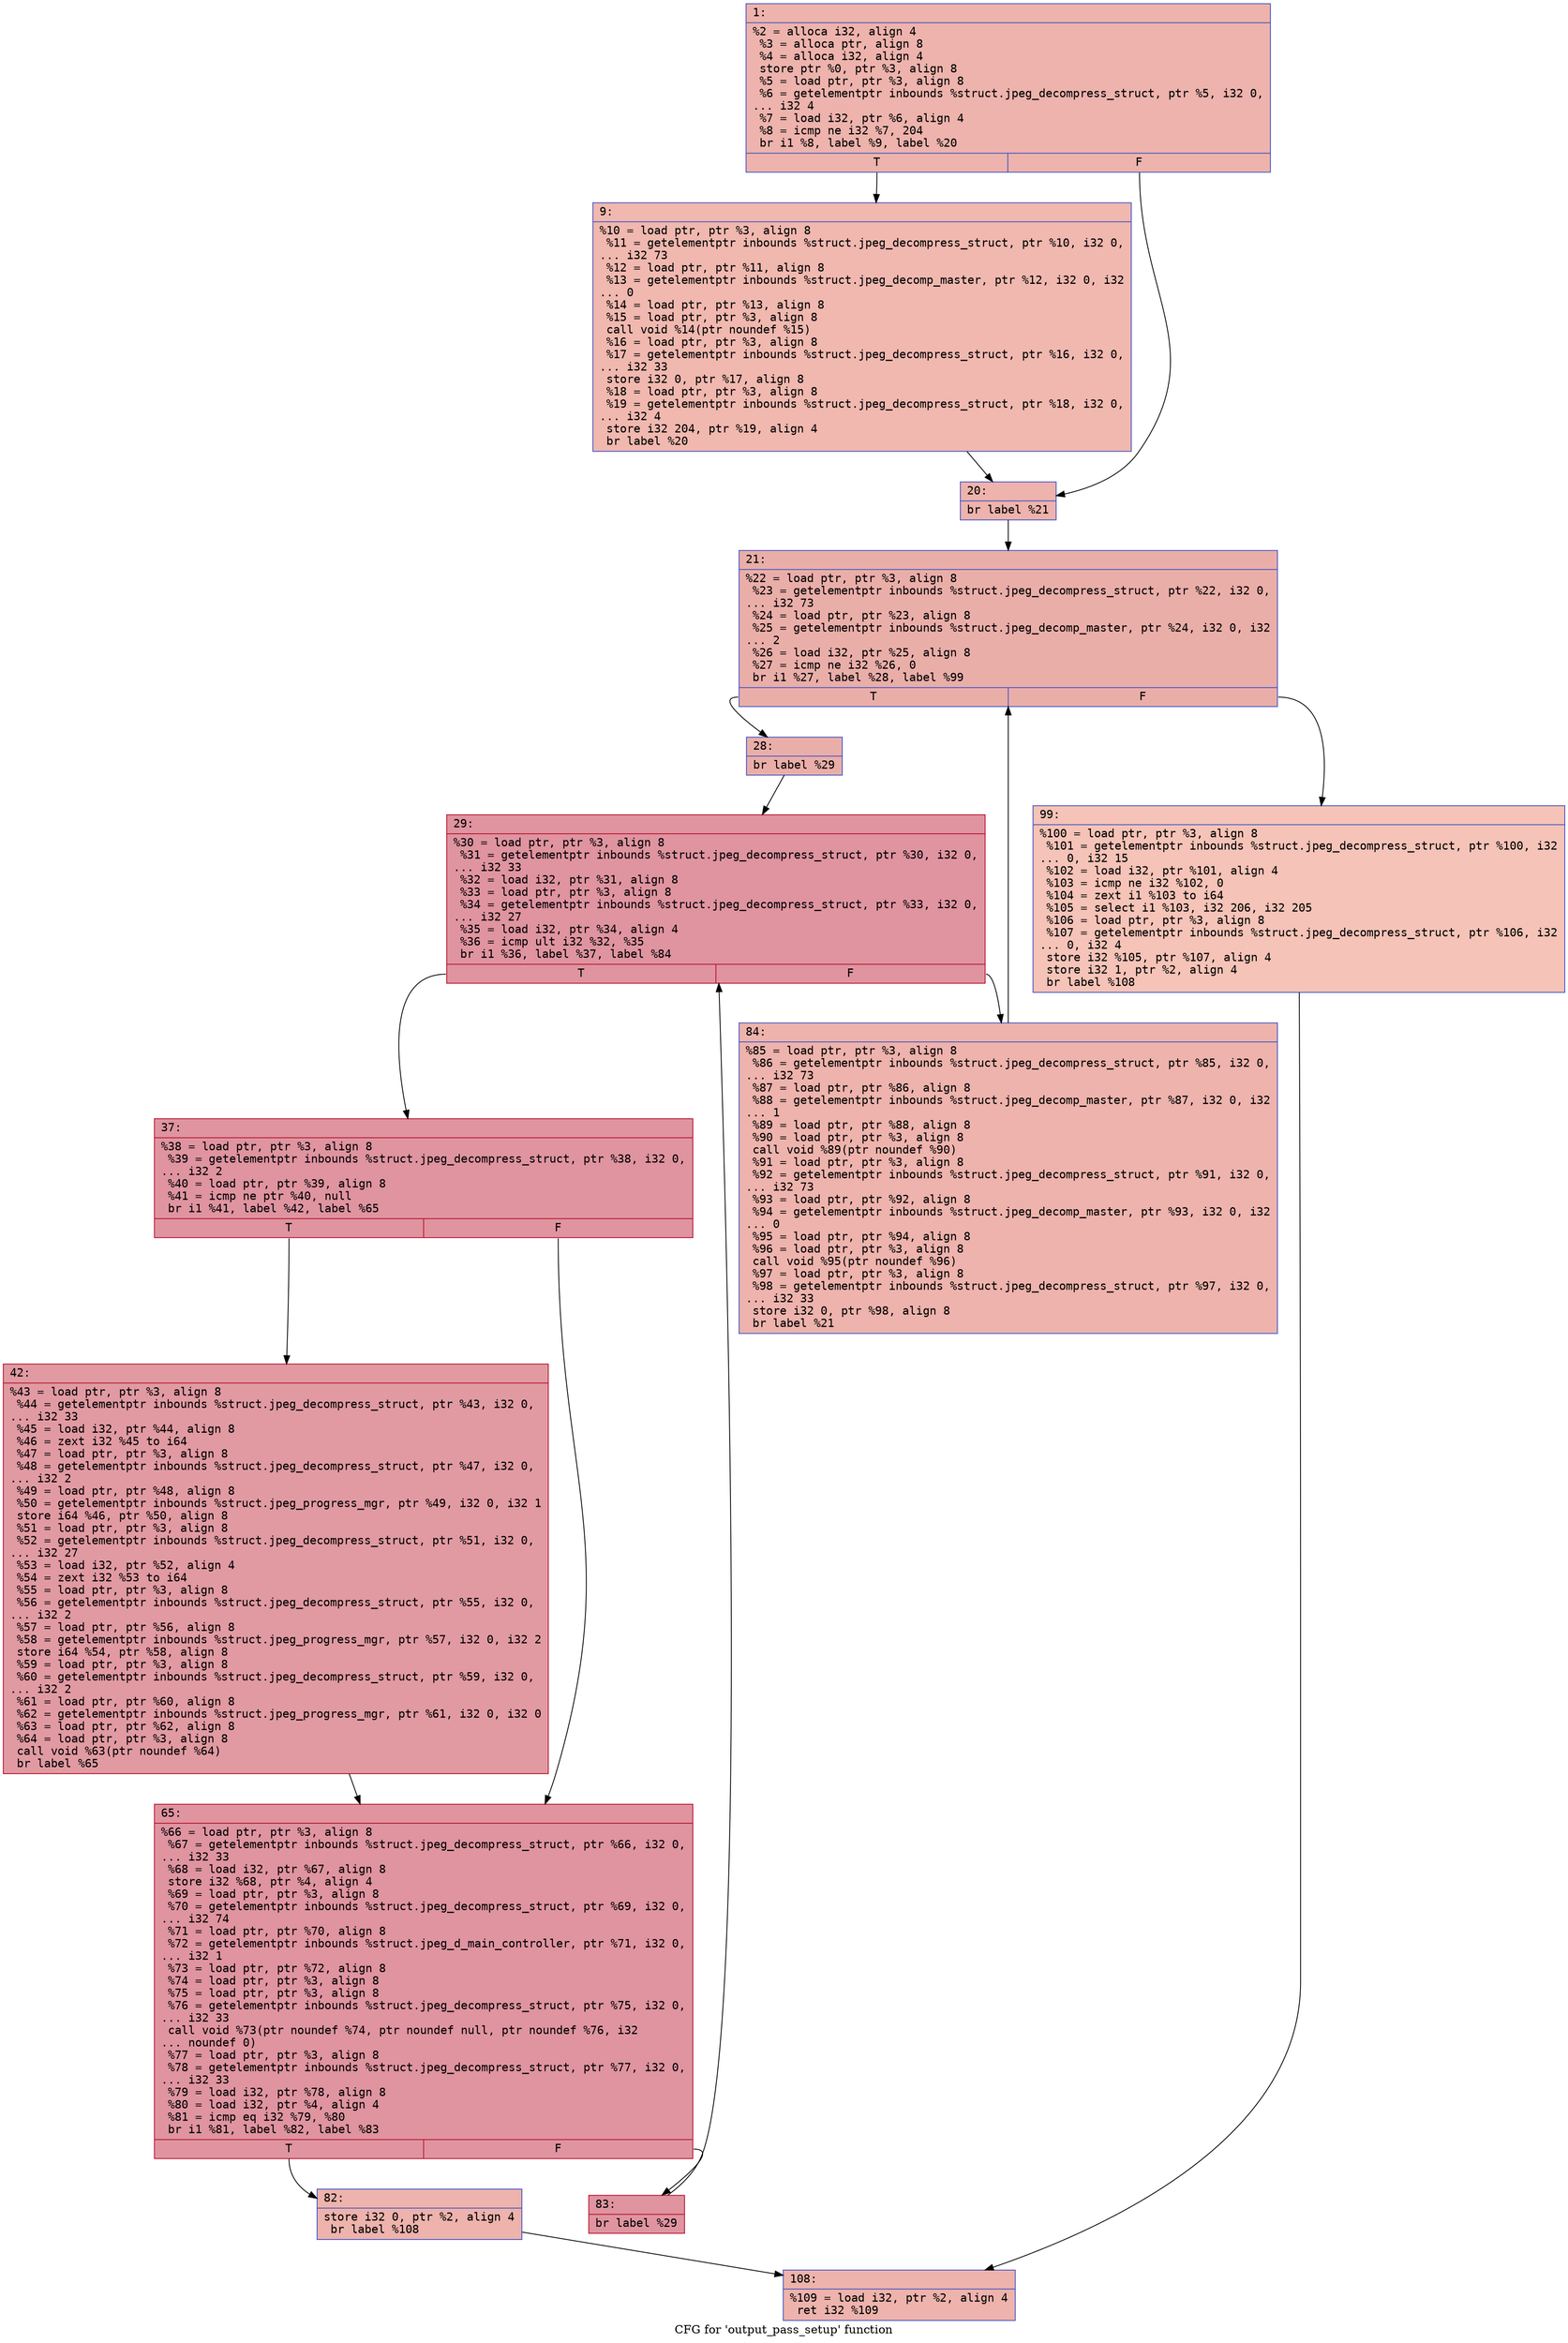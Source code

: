digraph "CFG for 'output_pass_setup' function" {
	label="CFG for 'output_pass_setup' function";

	Node0x600001752760 [shape=record,color="#3d50c3ff", style=filled, fillcolor="#d6524470" fontname="Courier",label="{1:\l|  %2 = alloca i32, align 4\l  %3 = alloca ptr, align 8\l  %4 = alloca i32, align 4\l  store ptr %0, ptr %3, align 8\l  %5 = load ptr, ptr %3, align 8\l  %6 = getelementptr inbounds %struct.jpeg_decompress_struct, ptr %5, i32 0,\l... i32 4\l  %7 = load i32, ptr %6, align 4\l  %8 = icmp ne i32 %7, 204\l  br i1 %8, label %9, label %20\l|{<s0>T|<s1>F}}"];
	Node0x600001752760:s0 -> Node0x6000017527b0[tooltip="1 -> 9\nProbability 50.00%" ];
	Node0x600001752760:s1 -> Node0x600001752800[tooltip="1 -> 20\nProbability 50.00%" ];
	Node0x6000017527b0 [shape=record,color="#3d50c3ff", style=filled, fillcolor="#dc5d4a70" fontname="Courier",label="{9:\l|  %10 = load ptr, ptr %3, align 8\l  %11 = getelementptr inbounds %struct.jpeg_decompress_struct, ptr %10, i32 0,\l... i32 73\l  %12 = load ptr, ptr %11, align 8\l  %13 = getelementptr inbounds %struct.jpeg_decomp_master, ptr %12, i32 0, i32\l... 0\l  %14 = load ptr, ptr %13, align 8\l  %15 = load ptr, ptr %3, align 8\l  call void %14(ptr noundef %15)\l  %16 = load ptr, ptr %3, align 8\l  %17 = getelementptr inbounds %struct.jpeg_decompress_struct, ptr %16, i32 0,\l... i32 33\l  store i32 0, ptr %17, align 8\l  %18 = load ptr, ptr %3, align 8\l  %19 = getelementptr inbounds %struct.jpeg_decompress_struct, ptr %18, i32 0,\l... i32 4\l  store i32 204, ptr %19, align 4\l  br label %20\l}"];
	Node0x6000017527b0 -> Node0x600001752800[tooltip="9 -> 20\nProbability 100.00%" ];
	Node0x600001752800 [shape=record,color="#3d50c3ff", style=filled, fillcolor="#d6524470" fontname="Courier",label="{20:\l|  br label %21\l}"];
	Node0x600001752800 -> Node0x600001752850[tooltip="20 -> 21\nProbability 100.00%" ];
	Node0x600001752850 [shape=record,color="#3d50c3ff", style=filled, fillcolor="#d0473d70" fontname="Courier",label="{21:\l|  %22 = load ptr, ptr %3, align 8\l  %23 = getelementptr inbounds %struct.jpeg_decompress_struct, ptr %22, i32 0,\l... i32 73\l  %24 = load ptr, ptr %23, align 8\l  %25 = getelementptr inbounds %struct.jpeg_decomp_master, ptr %24, i32 0, i32\l... 2\l  %26 = load i32, ptr %25, align 8\l  %27 = icmp ne i32 %26, 0\l  br i1 %27, label %28, label %99\l|{<s0>T|<s1>F}}"];
	Node0x600001752850:s0 -> Node0x6000017528a0[tooltip="21 -> 28\nProbability 96.88%" ];
	Node0x600001752850:s1 -> Node0x600001752b20[tooltip="21 -> 99\nProbability 3.12%" ];
	Node0x6000017528a0 [shape=record,color="#3d50c3ff", style=filled, fillcolor="#d0473d70" fontname="Courier",label="{28:\l|  br label %29\l}"];
	Node0x6000017528a0 -> Node0x6000017528f0[tooltip="28 -> 29\nProbability 100.00%" ];
	Node0x6000017528f0 [shape=record,color="#b70d28ff", style=filled, fillcolor="#b70d2870" fontname="Courier",label="{29:\l|  %30 = load ptr, ptr %3, align 8\l  %31 = getelementptr inbounds %struct.jpeg_decompress_struct, ptr %30, i32 0,\l... i32 33\l  %32 = load i32, ptr %31, align 8\l  %33 = load ptr, ptr %3, align 8\l  %34 = getelementptr inbounds %struct.jpeg_decompress_struct, ptr %33, i32 0,\l... i32 27\l  %35 = load i32, ptr %34, align 4\l  %36 = icmp ult i32 %32, %35\l  br i1 %36, label %37, label %84\l|{<s0>T|<s1>F}}"];
	Node0x6000017528f0:s0 -> Node0x600001752940[tooltip="29 -> 37\nProbability 96.88%" ];
	Node0x6000017528f0:s1 -> Node0x600001752ad0[tooltip="29 -> 84\nProbability 3.12%" ];
	Node0x600001752940 [shape=record,color="#b70d28ff", style=filled, fillcolor="#b70d2870" fontname="Courier",label="{37:\l|  %38 = load ptr, ptr %3, align 8\l  %39 = getelementptr inbounds %struct.jpeg_decompress_struct, ptr %38, i32 0,\l... i32 2\l  %40 = load ptr, ptr %39, align 8\l  %41 = icmp ne ptr %40, null\l  br i1 %41, label %42, label %65\l|{<s0>T|<s1>F}}"];
	Node0x600001752940:s0 -> Node0x600001752990[tooltip="37 -> 42\nProbability 62.50%" ];
	Node0x600001752940:s1 -> Node0x6000017529e0[tooltip="37 -> 65\nProbability 37.50%" ];
	Node0x600001752990 [shape=record,color="#b70d28ff", style=filled, fillcolor="#bb1b2c70" fontname="Courier",label="{42:\l|  %43 = load ptr, ptr %3, align 8\l  %44 = getelementptr inbounds %struct.jpeg_decompress_struct, ptr %43, i32 0,\l... i32 33\l  %45 = load i32, ptr %44, align 8\l  %46 = zext i32 %45 to i64\l  %47 = load ptr, ptr %3, align 8\l  %48 = getelementptr inbounds %struct.jpeg_decompress_struct, ptr %47, i32 0,\l... i32 2\l  %49 = load ptr, ptr %48, align 8\l  %50 = getelementptr inbounds %struct.jpeg_progress_mgr, ptr %49, i32 0, i32 1\l  store i64 %46, ptr %50, align 8\l  %51 = load ptr, ptr %3, align 8\l  %52 = getelementptr inbounds %struct.jpeg_decompress_struct, ptr %51, i32 0,\l... i32 27\l  %53 = load i32, ptr %52, align 4\l  %54 = zext i32 %53 to i64\l  %55 = load ptr, ptr %3, align 8\l  %56 = getelementptr inbounds %struct.jpeg_decompress_struct, ptr %55, i32 0,\l... i32 2\l  %57 = load ptr, ptr %56, align 8\l  %58 = getelementptr inbounds %struct.jpeg_progress_mgr, ptr %57, i32 0, i32 2\l  store i64 %54, ptr %58, align 8\l  %59 = load ptr, ptr %3, align 8\l  %60 = getelementptr inbounds %struct.jpeg_decompress_struct, ptr %59, i32 0,\l... i32 2\l  %61 = load ptr, ptr %60, align 8\l  %62 = getelementptr inbounds %struct.jpeg_progress_mgr, ptr %61, i32 0, i32 0\l  %63 = load ptr, ptr %62, align 8\l  %64 = load ptr, ptr %3, align 8\l  call void %63(ptr noundef %64)\l  br label %65\l}"];
	Node0x600001752990 -> Node0x6000017529e0[tooltip="42 -> 65\nProbability 100.00%" ];
	Node0x6000017529e0 [shape=record,color="#b70d28ff", style=filled, fillcolor="#b70d2870" fontname="Courier",label="{65:\l|  %66 = load ptr, ptr %3, align 8\l  %67 = getelementptr inbounds %struct.jpeg_decompress_struct, ptr %66, i32 0,\l... i32 33\l  %68 = load i32, ptr %67, align 8\l  store i32 %68, ptr %4, align 4\l  %69 = load ptr, ptr %3, align 8\l  %70 = getelementptr inbounds %struct.jpeg_decompress_struct, ptr %69, i32 0,\l... i32 74\l  %71 = load ptr, ptr %70, align 8\l  %72 = getelementptr inbounds %struct.jpeg_d_main_controller, ptr %71, i32 0,\l... i32 1\l  %73 = load ptr, ptr %72, align 8\l  %74 = load ptr, ptr %3, align 8\l  %75 = load ptr, ptr %3, align 8\l  %76 = getelementptr inbounds %struct.jpeg_decompress_struct, ptr %75, i32 0,\l... i32 33\l  call void %73(ptr noundef %74, ptr noundef null, ptr noundef %76, i32\l... noundef 0)\l  %77 = load ptr, ptr %3, align 8\l  %78 = getelementptr inbounds %struct.jpeg_decompress_struct, ptr %77, i32 0,\l... i32 33\l  %79 = load i32, ptr %78, align 8\l  %80 = load i32, ptr %4, align 4\l  %81 = icmp eq i32 %79, %80\l  br i1 %81, label %82, label %83\l|{<s0>T|<s1>F}}"];
	Node0x6000017529e0:s0 -> Node0x600001752a30[tooltip="65 -> 82\nProbability 3.12%" ];
	Node0x6000017529e0:s1 -> Node0x600001752a80[tooltip="65 -> 83\nProbability 96.88%" ];
	Node0x600001752a30 [shape=record,color="#3d50c3ff", style=filled, fillcolor="#d6524470" fontname="Courier",label="{82:\l|  store i32 0, ptr %2, align 4\l  br label %108\l}"];
	Node0x600001752a30 -> Node0x600001752b70[tooltip="82 -> 108\nProbability 100.00%" ];
	Node0x600001752a80 [shape=record,color="#b70d28ff", style=filled, fillcolor="#b70d2870" fontname="Courier",label="{83:\l|  br label %29\l}"];
	Node0x600001752a80 -> Node0x6000017528f0[tooltip="83 -> 29\nProbability 100.00%" ];
	Node0x600001752ad0 [shape=record,color="#3d50c3ff", style=filled, fillcolor="#d6524470" fontname="Courier",label="{84:\l|  %85 = load ptr, ptr %3, align 8\l  %86 = getelementptr inbounds %struct.jpeg_decompress_struct, ptr %85, i32 0,\l... i32 73\l  %87 = load ptr, ptr %86, align 8\l  %88 = getelementptr inbounds %struct.jpeg_decomp_master, ptr %87, i32 0, i32\l... 1\l  %89 = load ptr, ptr %88, align 8\l  %90 = load ptr, ptr %3, align 8\l  call void %89(ptr noundef %90)\l  %91 = load ptr, ptr %3, align 8\l  %92 = getelementptr inbounds %struct.jpeg_decompress_struct, ptr %91, i32 0,\l... i32 73\l  %93 = load ptr, ptr %92, align 8\l  %94 = getelementptr inbounds %struct.jpeg_decomp_master, ptr %93, i32 0, i32\l... 0\l  %95 = load ptr, ptr %94, align 8\l  %96 = load ptr, ptr %3, align 8\l  call void %95(ptr noundef %96)\l  %97 = load ptr, ptr %3, align 8\l  %98 = getelementptr inbounds %struct.jpeg_decompress_struct, ptr %97, i32 0,\l... i32 33\l  store i32 0, ptr %98, align 8\l  br label %21\l}"];
	Node0x600001752ad0 -> Node0x600001752850[tooltip="84 -> 21\nProbability 100.00%" ];
	Node0x600001752b20 [shape=record,color="#3d50c3ff", style=filled, fillcolor="#e8765c70" fontname="Courier",label="{99:\l|  %100 = load ptr, ptr %3, align 8\l  %101 = getelementptr inbounds %struct.jpeg_decompress_struct, ptr %100, i32\l... 0, i32 15\l  %102 = load i32, ptr %101, align 4\l  %103 = icmp ne i32 %102, 0\l  %104 = zext i1 %103 to i64\l  %105 = select i1 %103, i32 206, i32 205\l  %106 = load ptr, ptr %3, align 8\l  %107 = getelementptr inbounds %struct.jpeg_decompress_struct, ptr %106, i32\l... 0, i32 4\l  store i32 %105, ptr %107, align 4\l  store i32 1, ptr %2, align 4\l  br label %108\l}"];
	Node0x600001752b20 -> Node0x600001752b70[tooltip="99 -> 108\nProbability 100.00%" ];
	Node0x600001752b70 [shape=record,color="#3d50c3ff", style=filled, fillcolor="#d6524470" fontname="Courier",label="{108:\l|  %109 = load i32, ptr %2, align 4\l  ret i32 %109\l}"];
}

